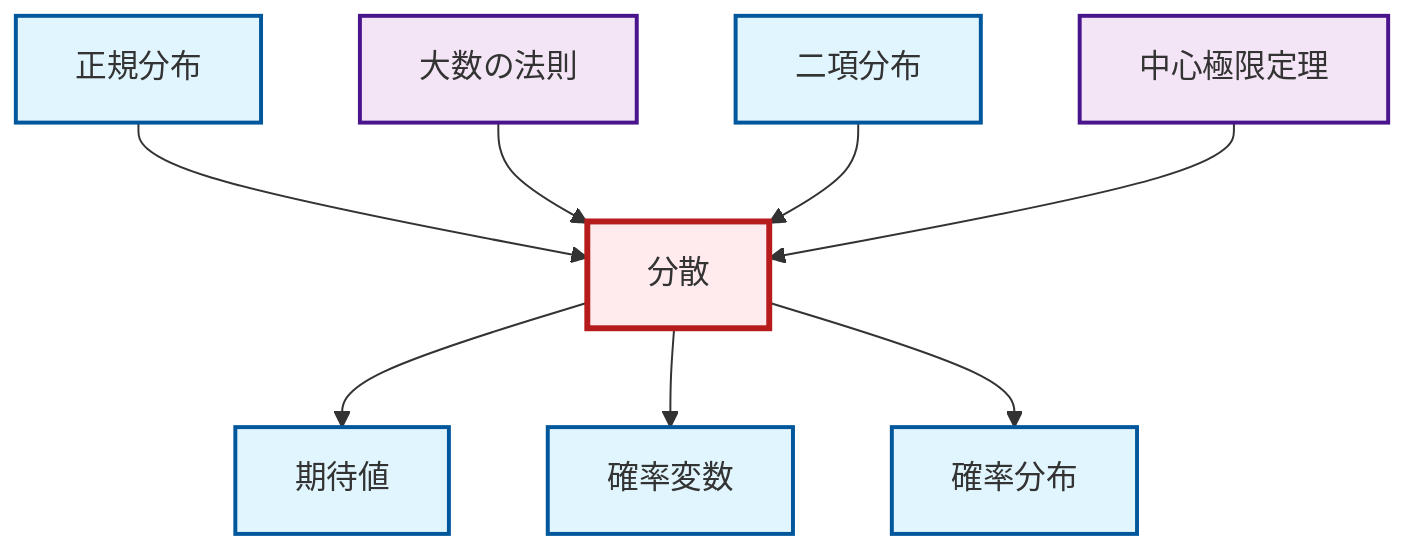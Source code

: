 graph TD
    classDef definition fill:#e1f5fe,stroke:#01579b,stroke-width:2px
    classDef theorem fill:#f3e5f5,stroke:#4a148c,stroke-width:2px
    classDef axiom fill:#fff3e0,stroke:#e65100,stroke-width:2px
    classDef example fill:#e8f5e9,stroke:#1b5e20,stroke-width:2px
    classDef current fill:#ffebee,stroke:#b71c1c,stroke-width:3px
    thm-central-limit["中心極限定理"]:::theorem
    def-variance["分散"]:::definition
    def-probability-distribution["確率分布"]:::definition
    thm-law-of-large-numbers["大数の法則"]:::theorem
    def-random-variable["確率変数"]:::definition
    def-expectation["期待値"]:::definition
    def-normal-distribution["正規分布"]:::definition
    def-binomial-distribution["二項分布"]:::definition
    def-normal-distribution --> def-variance
    thm-law-of-large-numbers --> def-variance
    def-variance --> def-expectation
    def-binomial-distribution --> def-variance
    def-variance --> def-random-variable
    def-variance --> def-probability-distribution
    thm-central-limit --> def-variance
    class def-variance current